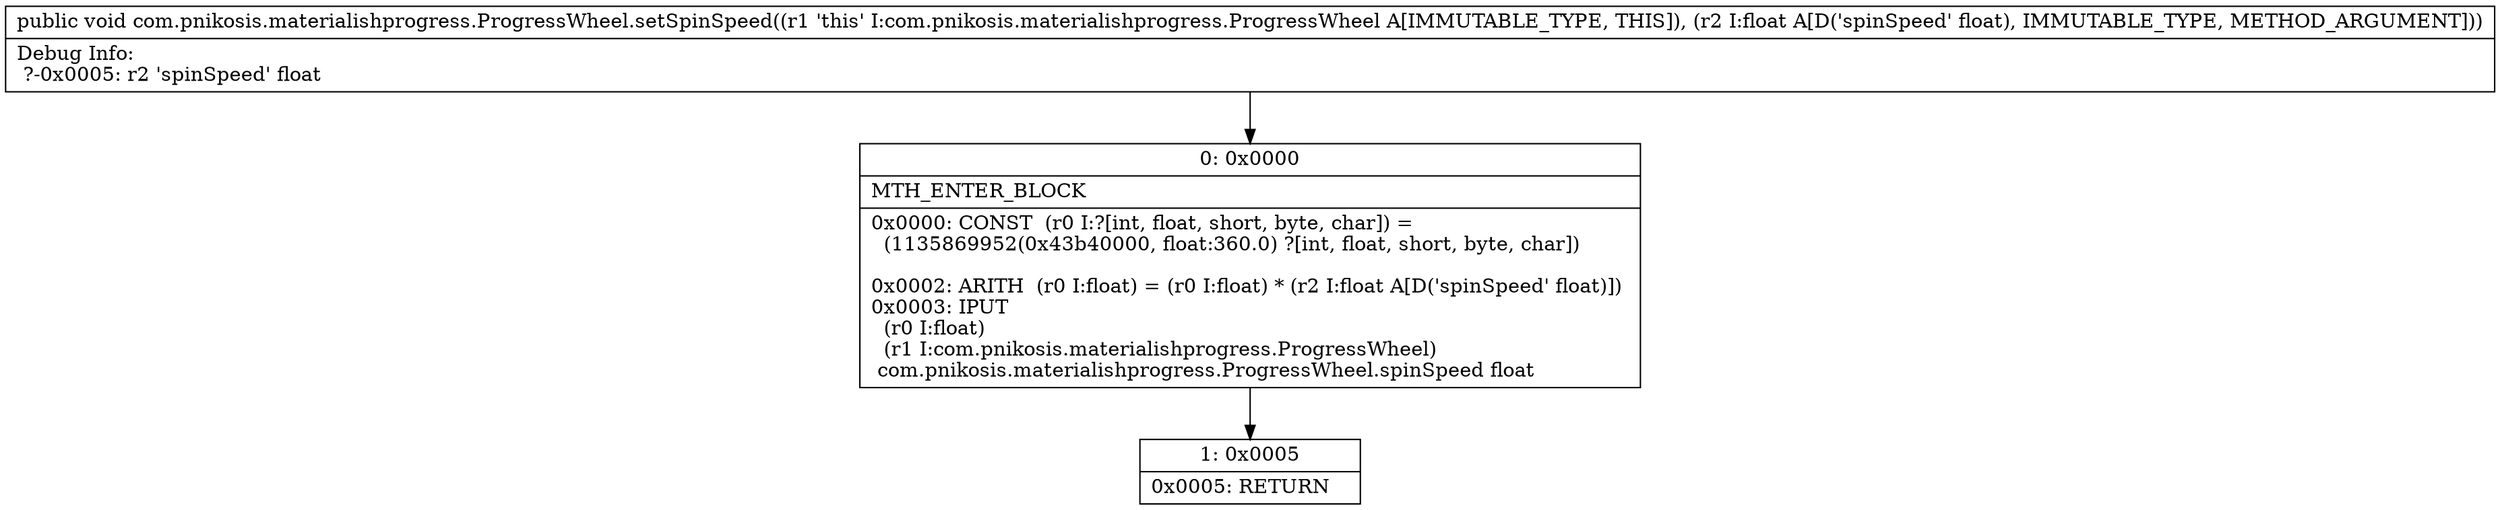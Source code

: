 digraph "CFG forcom.pnikosis.materialishprogress.ProgressWheel.setSpinSpeed(F)V" {
Node_0 [shape=record,label="{0\:\ 0x0000|MTH_ENTER_BLOCK\l|0x0000: CONST  (r0 I:?[int, float, short, byte, char]) = \l  (1135869952(0x43b40000, float:360.0) ?[int, float, short, byte, char])\l \l0x0002: ARITH  (r0 I:float) = (r0 I:float) * (r2 I:float A[D('spinSpeed' float)]) \l0x0003: IPUT  \l  (r0 I:float)\l  (r1 I:com.pnikosis.materialishprogress.ProgressWheel)\l com.pnikosis.materialishprogress.ProgressWheel.spinSpeed float \l}"];
Node_1 [shape=record,label="{1\:\ 0x0005|0x0005: RETURN   \l}"];
MethodNode[shape=record,label="{public void com.pnikosis.materialishprogress.ProgressWheel.setSpinSpeed((r1 'this' I:com.pnikosis.materialishprogress.ProgressWheel A[IMMUTABLE_TYPE, THIS]), (r2 I:float A[D('spinSpeed' float), IMMUTABLE_TYPE, METHOD_ARGUMENT]))  | Debug Info:\l  ?\-0x0005: r2 'spinSpeed' float\l}"];
MethodNode -> Node_0;
Node_0 -> Node_1;
}

